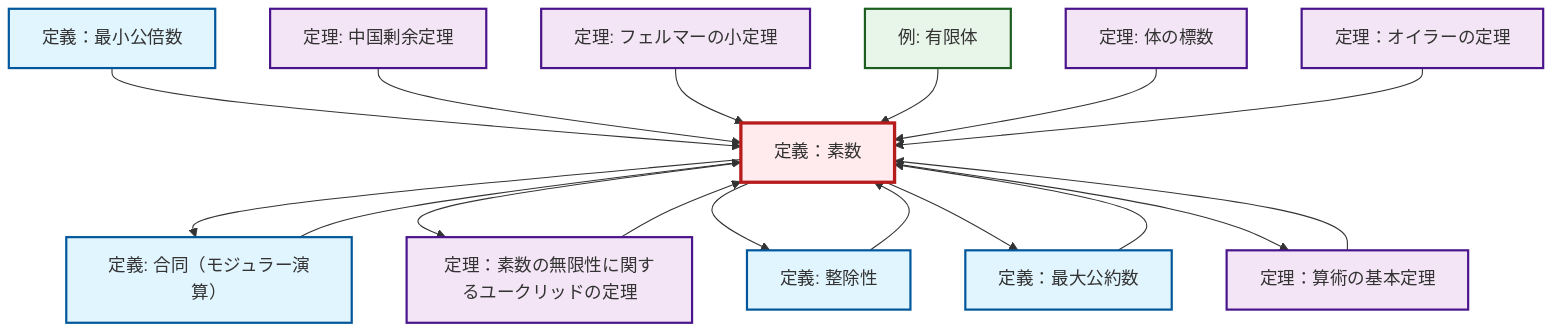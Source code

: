 graph TD
    classDef definition fill:#e1f5fe,stroke:#01579b,stroke-width:2px
    classDef theorem fill:#f3e5f5,stroke:#4a148c,stroke-width:2px
    classDef axiom fill:#fff3e0,stroke:#e65100,stroke-width:2px
    classDef example fill:#e8f5e9,stroke:#1b5e20,stroke-width:2px
    classDef current fill:#ffebee,stroke:#b71c1c,stroke-width:3px
    thm-field-characteristic["定理: 体の標数"]:::theorem
    ex-finite-field["例: 有限体"]:::example
    def-prime["定義：素数"]:::definition
    thm-euclid-infinitude-primes["定理：素数の無限性に関するユークリッドの定理"]:::theorem
    def-divisibility["定義: 整除性"]:::definition
    thm-fermat-little["定理: フェルマーの小定理"]:::theorem
    thm-chinese-remainder["定理: 中国剰余定理"]:::theorem
    def-lcm["定義：最小公倍数"]:::definition
    thm-fundamental-arithmetic["定理：算術の基本定理"]:::theorem
    def-gcd["定義：最大公約数"]:::definition
    thm-euler["定理：オイラーの定理"]:::theorem
    def-congruence["定義: 合同（モジュラー演算）"]:::definition
    def-divisibility --> def-prime
    def-prime --> def-congruence
    def-lcm --> def-prime
    thm-chinese-remainder --> def-prime
    thm-fermat-little --> def-prime
    def-prime --> thm-euclid-infinitude-primes
    thm-euclid-infinitude-primes --> def-prime
    def-prime --> def-divisibility
    def-gcd --> def-prime
    def-prime --> def-gcd
    ex-finite-field --> def-prime
    def-congruence --> def-prime
    thm-field-characteristic --> def-prime
    def-prime --> thm-fundamental-arithmetic
    thm-euler --> def-prime
    thm-fundamental-arithmetic --> def-prime
    class def-prime current